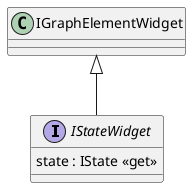 @startuml
interface IStateWidget {
    state : IState <<get>>
}
IGraphElementWidget <|-- IStateWidget
@enduml
